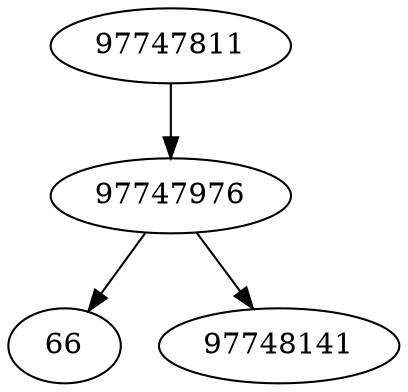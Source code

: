 strict digraph  {
97747976;
66;
97747811;
97748141;
97747976 -> 66;
97747976 -> 97748141;
97747811 -> 97747976;
}
